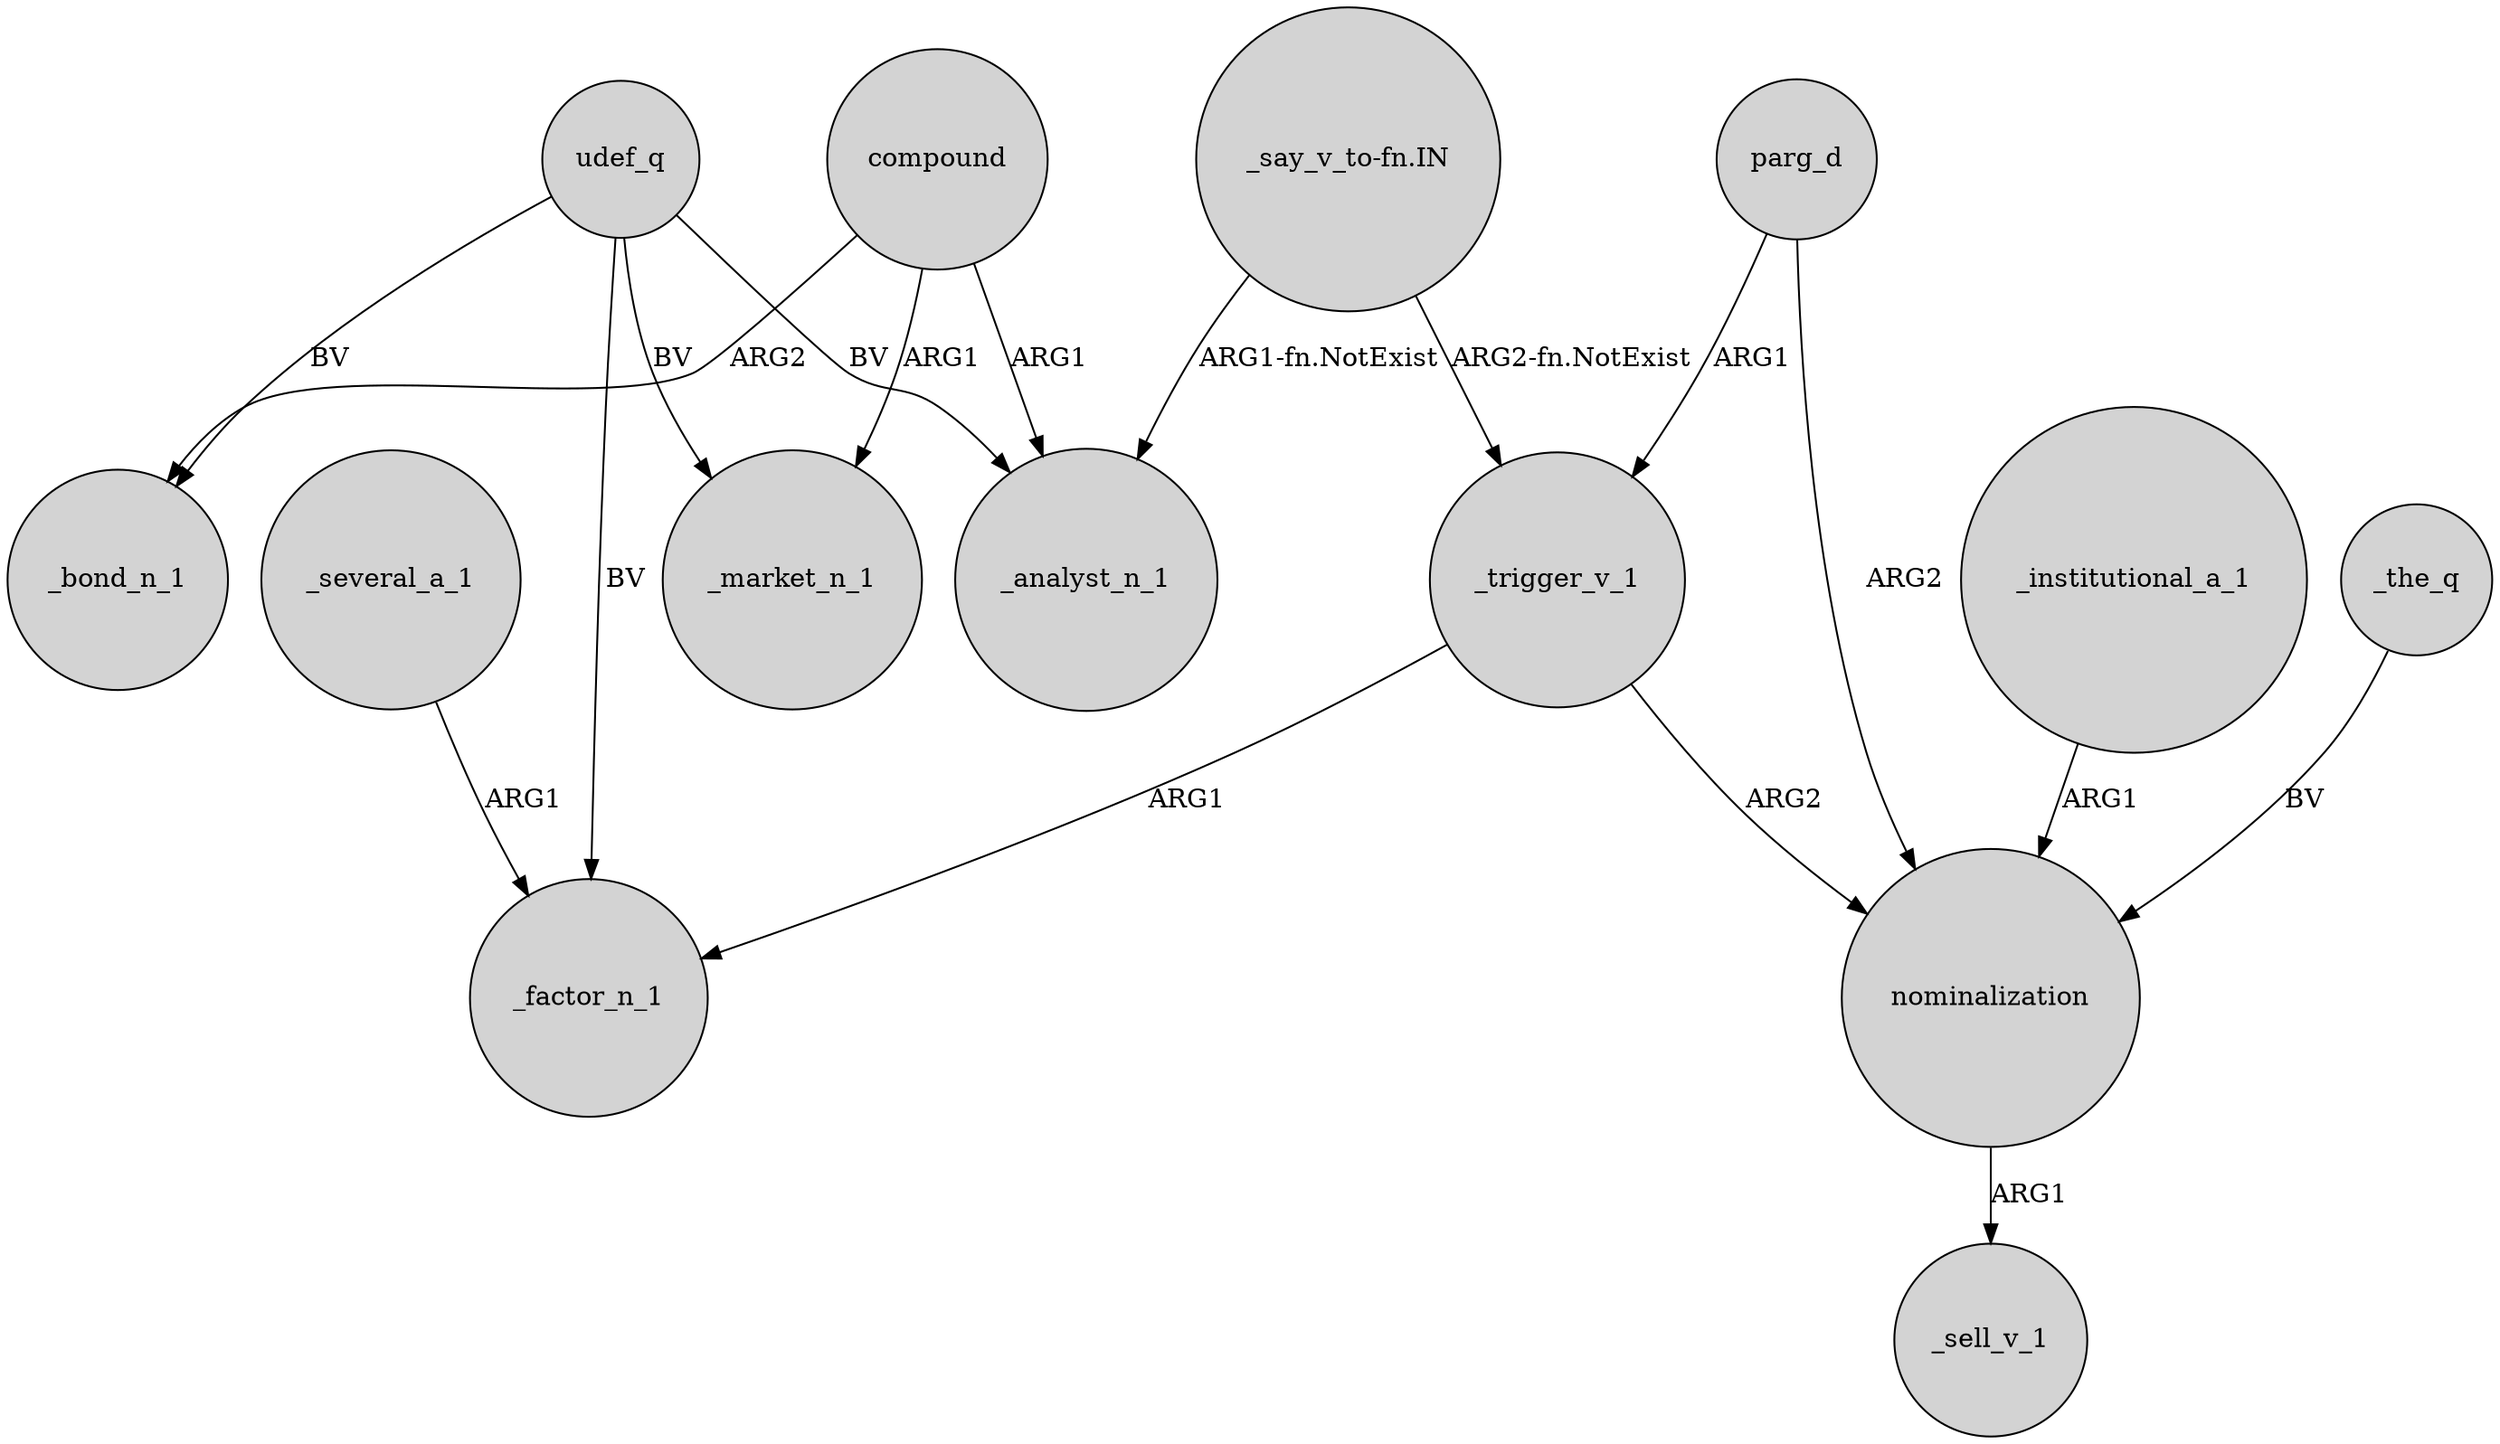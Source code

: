digraph {
	node [shape=circle style=filled]
	compound -> _bond_n_1 [label=ARG2]
	"_say_v_to-fn.IN" -> _trigger_v_1 [label="ARG2-fn.NotExist"]
	udef_q -> _bond_n_1 [label=BV]
	nominalization -> _sell_v_1 [label=ARG1]
	_trigger_v_1 -> _factor_n_1 [label=ARG1]
	parg_d -> _trigger_v_1 [label=ARG1]
	udef_q -> _market_n_1 [label=BV]
	_trigger_v_1 -> nominalization [label=ARG2]
	compound -> _market_n_1 [label=ARG1]
	"_say_v_to-fn.IN" -> _analyst_n_1 [label="ARG1-fn.NotExist"]
	parg_d -> nominalization [label=ARG2]
	_several_a_1 -> _factor_n_1 [label=ARG1]
	udef_q -> _factor_n_1 [label=BV]
	udef_q -> _analyst_n_1 [label=BV]
	_institutional_a_1 -> nominalization [label=ARG1]
	_the_q -> nominalization [label=BV]
	compound -> _analyst_n_1 [label=ARG1]
}
